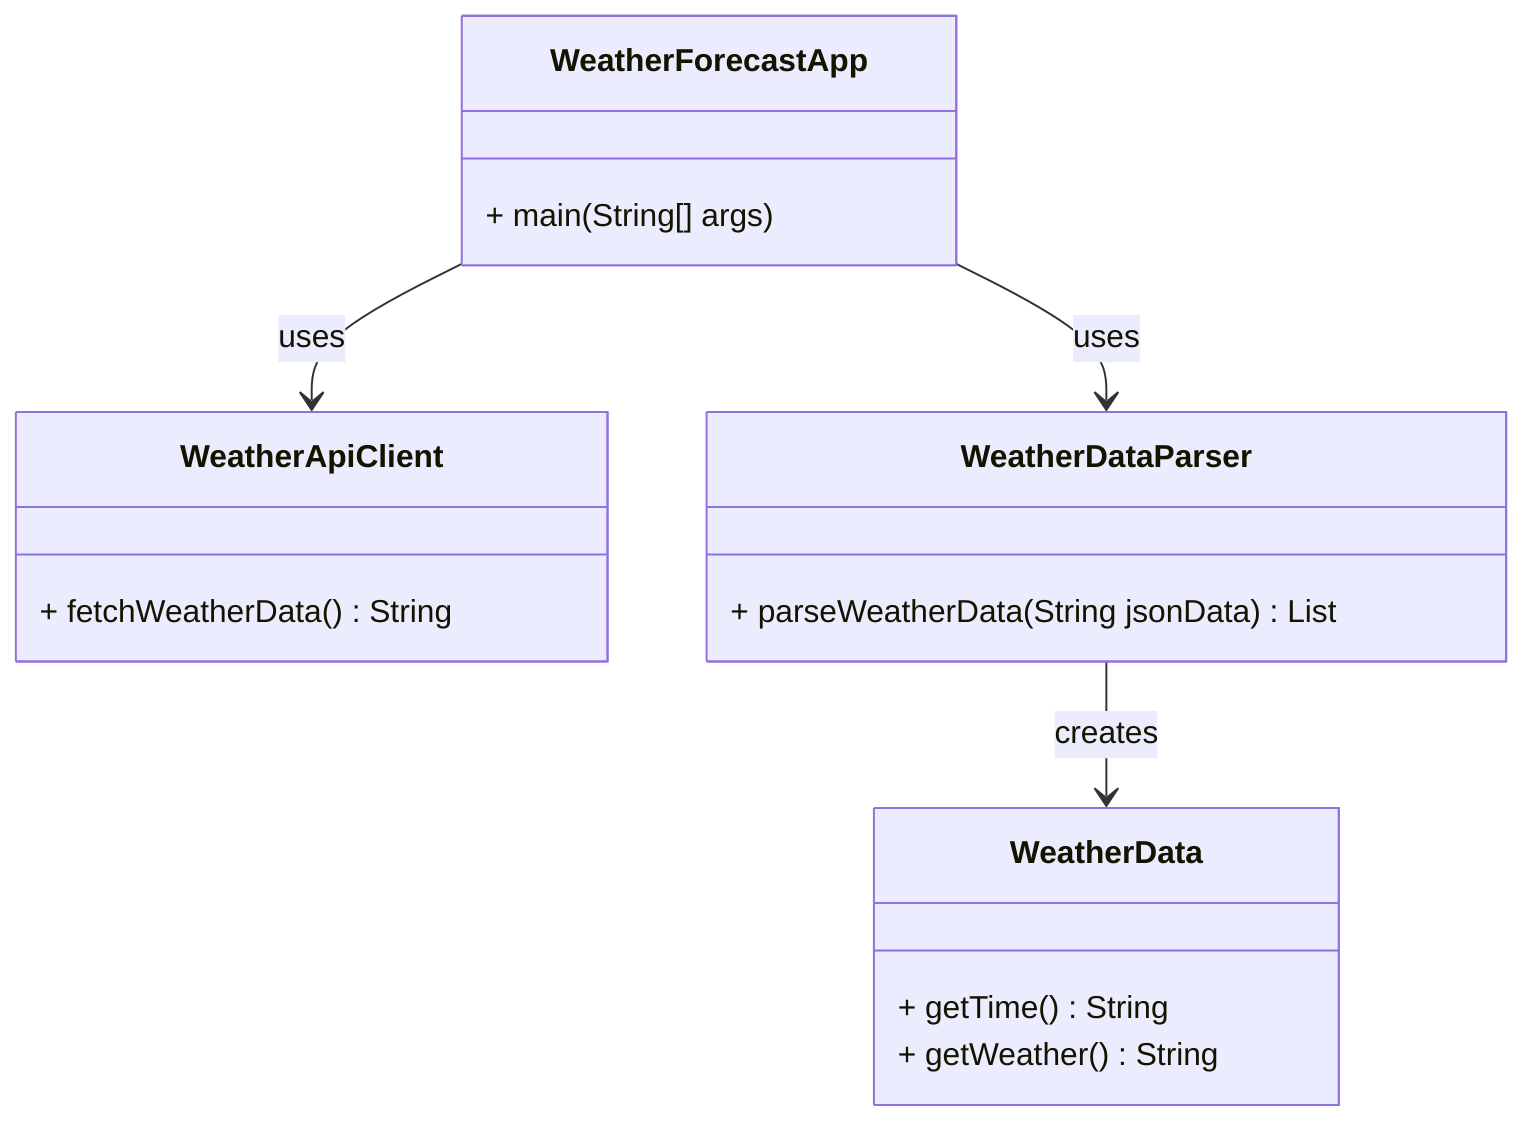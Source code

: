 classDiagram
    class WeatherForecastApp {
        + main(String[] args)
    }

    class WeatherApiClient {
        + fetchWeatherData() String
    }

    class WeatherDataParser {
        + parseWeatherData(String jsonData) List<WeatherData>
    }

    class WeatherData {
        + getTime() String
        + getWeather() String
    }

    WeatherForecastApp --> WeatherApiClient : uses
    WeatherForecastApp --> WeatherDataParser : uses
    WeatherDataParser --> WeatherData : creates